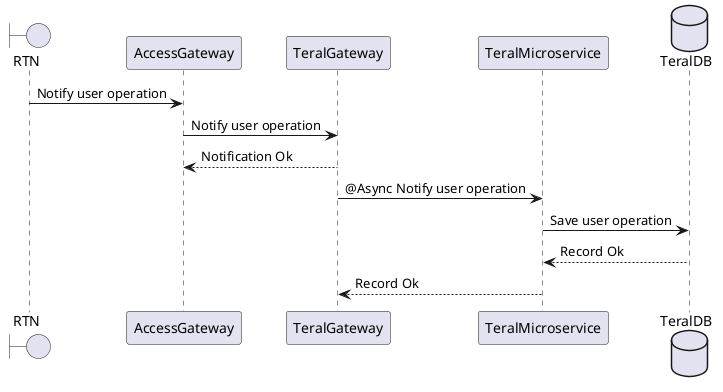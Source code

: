 @startuml
boundary RTN
participant AccessGateway
participant TeralGateway
participant TeralMicroservice
database TeralDB

RTN->AccessGateway: Notify user operation 
AccessGateway->TeralGateway: Notify user operation
TeralGateway-->AccessGateway: Notification Ok
TeralGateway->TeralMicroservice:@Async Notify user operation
TeralMicroservice->TeralDB: Save user operation
TeralDB-->TeralMicroservice: Record Ok
TeralMicroservice-->TeralGateway: Record Ok

@enduml